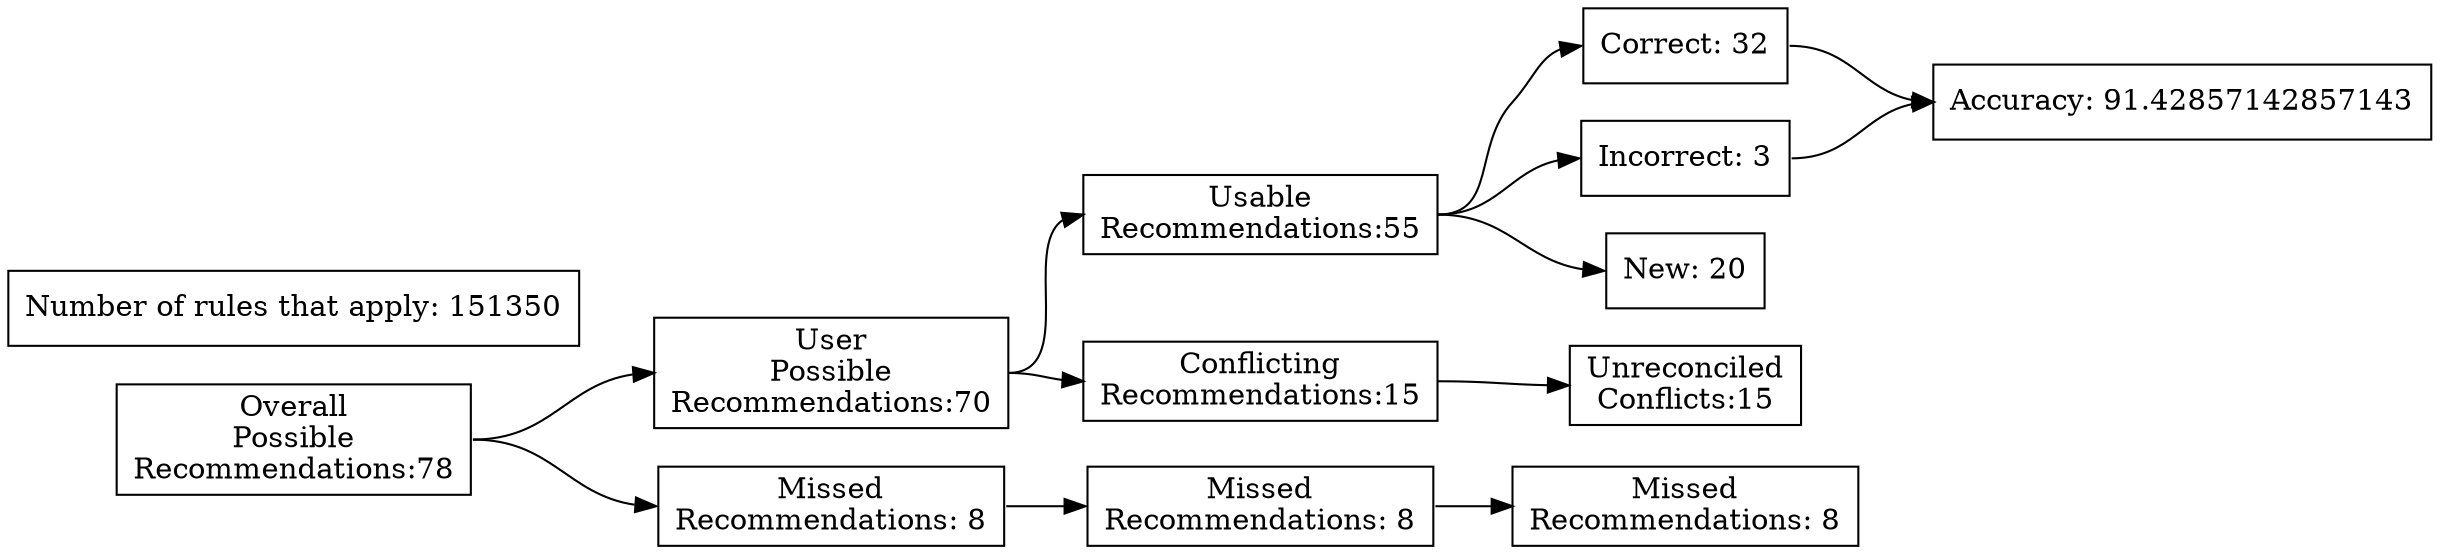 digraph {
	graph [rankdir=LR]
	node [pos=r shape=box]
	edge [headport=w tailport=e]
		A [label="Overall
Possible
Recommendations:78"]
		B [label="User
Possible
Recommendations:70"]
		C [label="Missed
Recommendations: 8"]
		D [label="Usable
Recommendations:55"]
		E [label="Conflicting
Recommendations:15"]
		J [label="Missed
Recommendations: 8"]
		M [label="Unreconciled
Conflicts:15"]
		F [label="Correct: 32"]
		G [label="Incorrect: 3"]
		H [label="New: 20"]
		K [label="Missed
Recommendations: 8"]
		I [label="Accuracy: 91.42857142857143"]
		l [label="Number of rules that apply: 151350"]
			A -> B
			A -> C
			B -> D
			B -> E
			D -> F
			D -> G
			D -> H
			F -> I
			G -> I
			C -> J
			J -> K
			E -> M
}